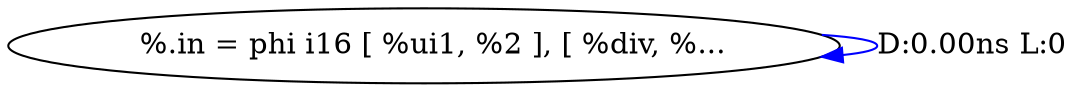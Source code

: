 digraph {
Node0x3c17eb0[label="  %.in = phi i16 [ %ui1, %2 ], [ %div, %..."];
Node0x3c17eb0 -> Node0x3c17eb0[label="D:0.00ns L:0",color=blue];
}
